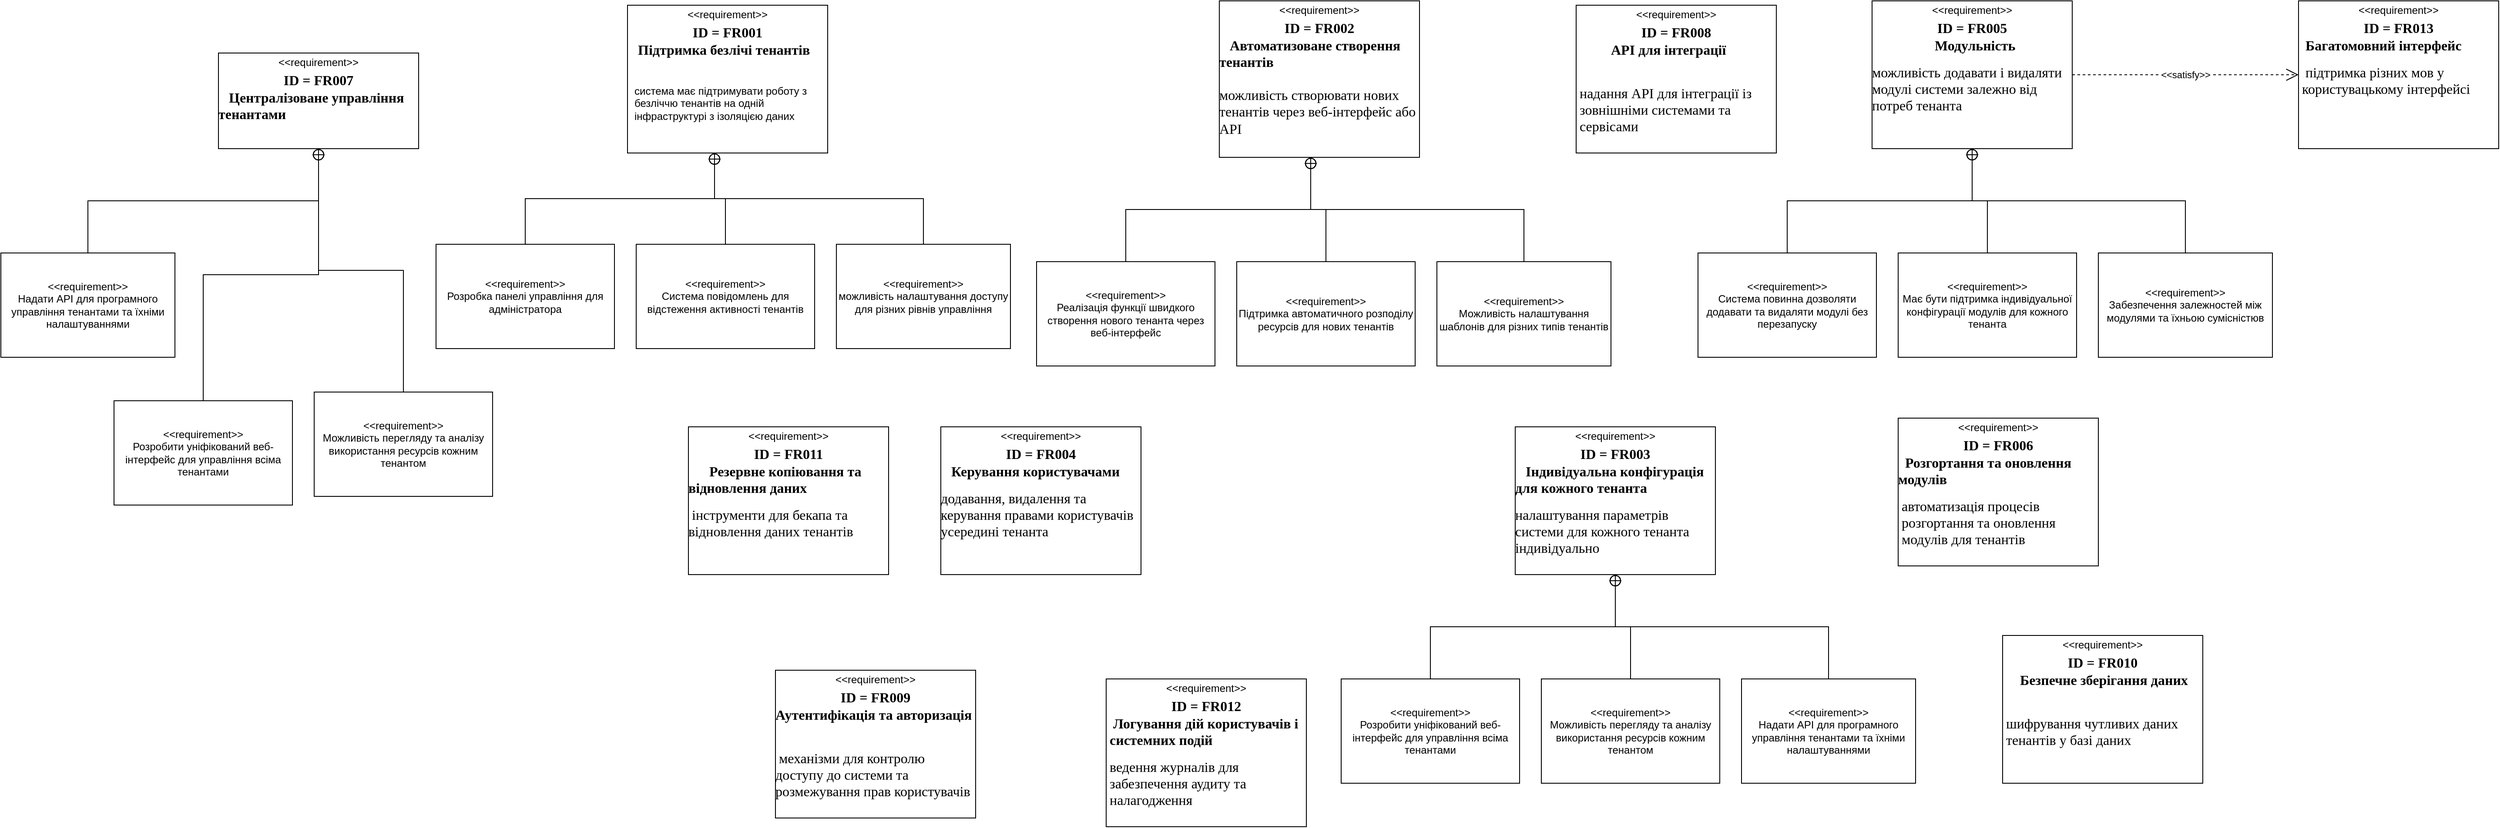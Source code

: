<mxfile version="23.1.5" type="device">
  <diagram name="Page-1" id="rVHUcNo0uLs5xKn6yvbr">
    <mxGraphModel dx="4923" dy="1632" grid="1" gridSize="10" guides="1" tooltips="1" connect="1" arrows="1" fold="1" page="1" pageScale="1" pageWidth="1920" pageHeight="1200" math="0" shadow="0">
      <root>
        <mxCell id="0" />
        <mxCell id="1" parent="0" />
        <mxCell id="kxiJUQvtk229OQcQGgAe-22" value="&lt;p style=&quot;margin:0px;margin-top:4px;text-align:center;&quot;&gt;&amp;lt;&amp;lt;requirement&amp;gt;&amp;gt;&lt;br&gt;&lt;/p&gt;&lt;p style=&quot;margin:0px;margin-top:4px;text-align:center;&quot;&gt;&lt;b style=&quot;border-color: var(--border-color); font-family: Calibri; font-size: medium; text-align: start;&quot;&gt;ID = FR001&lt;/b&gt;&lt;br&gt;&lt;/p&gt;&lt;p style=&quot;margin: 0pt 0pt 0.0pt; font-family: Calibri; font-size: medium; text-align: start;&quot; class=&quot;MsoNormal&quot;&gt;&lt;b&gt;&amp;nbsp; &amp;nbsp;Підтримка безлічі тенантів&lt;/b&gt;&lt;/p&gt;&lt;p style=&quot;margin: 0pt 0pt 0.0pt; font-family: Calibri; font-size: medium; text-align: start;&quot; class=&quot;MsoNormal&quot;&gt;&lt;b&gt;&amp;nbsp; &amp;nbsp;&lt;/b&gt;&lt;/p&gt;&lt;p&gt;&lt;/p&gt;&lt;p style=&quot;margin:0px;margin-left:8px;text-align:left;&quot;&gt;система має підтримувати роботу з безліччю тенантів на одній інфраструктурі з ізоляцією даних&lt;/p&gt;" style="shape=rect;overflow=fill;html=1;whiteSpace=wrap;align=center;" vertex="1" parent="1">
          <mxGeometry x="-110" y="55" width="230" height="170" as="geometry" />
        </mxCell>
        <mxCell id="kxiJUQvtk229OQcQGgAe-23" value="&lt;p style=&quot;margin:0px;margin-top:4px;text-align:center;&quot;&gt;&amp;lt;&amp;lt;requirement&amp;gt;&amp;gt;&lt;br&gt;&lt;/p&gt;&lt;p style=&quot;margin:0px;margin-top:4px;text-align:center;&quot;&gt;&lt;b style=&quot;border-color: var(--border-color); font-family: Calibri; font-size: medium; text-align: start;&quot;&gt;ID = FR002&lt;/b&gt;&lt;br&gt;&lt;/p&gt;&lt;p style=&quot;margin: 0pt 0pt 0.0pt; font-family: Calibri; font-size: medium; text-align: start;&quot; class=&quot;MsoNormal&quot;&gt;&lt;b&gt;&amp;nbsp; &amp;nbsp;&lt;/b&gt;&lt;b style=&quot;background-color: initial;&quot;&gt;Автоматизоване створення тенантів&lt;/b&gt;&lt;/p&gt;&lt;p style=&quot;margin: 0pt 0pt 0.0pt; font-family: Calibri; font-size: medium; text-align: start;&quot; class=&quot;MsoNormal&quot;&gt;&lt;span style=&quot;background-color: initial;&quot;&gt;&lt;br&gt;&lt;/span&gt;&lt;/p&gt;&lt;p style=&quot;margin: 0pt 0pt 0.0pt; font-family: Calibri; font-size: medium; text-align: start;&quot; class=&quot;MsoNormal&quot;&gt;&lt;span style=&quot;background-color: initial;&quot;&gt;можливість створювати нових тенантів через веб-інтерфейс або API&lt;/span&gt;&lt;br&gt;&lt;/p&gt;" style="shape=rect;overflow=fill;html=1;whiteSpace=wrap;align=center;" vertex="1" parent="1">
          <mxGeometry x="570" y="50" width="230" height="180" as="geometry" />
        </mxCell>
        <mxCell id="kxiJUQvtk229OQcQGgAe-24" value="&lt;p style=&quot;margin:0px;margin-top:4px;text-align:center;&quot;&gt;&amp;lt;&amp;lt;requirement&amp;gt;&amp;gt;&lt;br&gt;&lt;/p&gt;&lt;p style=&quot;margin:0px;margin-top:4px;text-align:center;&quot;&gt;&lt;b style=&quot;border-color: var(--border-color); font-family: Calibri; font-size: medium; text-align: start;&quot;&gt;ID = FR003&lt;/b&gt;&lt;br&gt;&lt;/p&gt;&lt;p style=&quot;margin: 0pt 0pt 0.0pt; font-family: Calibri; font-size: medium; text-align: start;&quot; class=&quot;MsoNormal&quot;&gt;&lt;b&gt;&amp;nbsp; &amp;nbsp;&lt;/b&gt;&lt;b style=&quot;background-color: initial;&quot;&gt;Індивідуальна конфігурація для кожного тенанта&lt;/b&gt;&lt;/p&gt;&lt;p&gt;&lt;/p&gt;&lt;p style=&quot;margin: 0pt 0pt 0.0pt; font-family: Calibri; font-size: medium; text-align: start;&quot; class=&quot;MsoNormal&quot;&gt;налаштування параметрів системи для кожного тенанта індивідуально&lt;/p&gt;" style="shape=rect;overflow=fill;html=1;whiteSpace=wrap;align=center;" vertex="1" parent="1">
          <mxGeometry x="910" y="540" width="230" height="170" as="geometry" />
        </mxCell>
        <mxCell id="kxiJUQvtk229OQcQGgAe-26" value="&lt;p style=&quot;margin:0px;margin-top:4px;text-align:center;&quot;&gt;&amp;lt;&amp;lt;requirement&amp;gt;&amp;gt;&lt;br&gt;&lt;/p&gt;&lt;p style=&quot;margin:0px;margin-top:4px;text-align:center;&quot;&gt;&lt;b style=&quot;border-color: var(--border-color); font-family: Calibri; font-size: medium; text-align: start;&quot;&gt;ID = FR004&lt;/b&gt;&lt;/p&gt;&lt;p style=&quot;margin: 0pt 0pt 0.0pt; font-family: Calibri; font-size: medium; text-align: start;&quot; class=&quot;MsoNormal&quot;&gt;&lt;b&gt;&amp;nbsp; &amp;nbsp;&lt;/b&gt;&lt;b style=&quot;background-color: initial;&quot;&gt;Керування користувачами&lt;/b&gt;&lt;/p&gt;&lt;p&gt;&lt;/p&gt;&lt;p style=&quot;margin: 0pt 0pt 0.0pt; font-family: Calibri; font-size: medium; text-align: start;&quot; class=&quot;MsoNormal&quot;&gt;додавання, видалення та керування правами користувачів усередині тенанта&lt;/p&gt;" style="shape=rect;overflow=fill;html=1;whiteSpace=wrap;align=center;" vertex="1" parent="1">
          <mxGeometry x="250" y="540" width="230" height="170" as="geometry" />
        </mxCell>
        <mxCell id="kxiJUQvtk229OQcQGgAe-28" value="&lt;p style=&quot;margin:0px;margin-top:4px;text-align:center;&quot;&gt;&amp;lt;&amp;lt;requirement&amp;gt;&amp;gt;&lt;br&gt;&lt;/p&gt;&lt;p style=&quot;margin:0px;margin-top:4px;text-align:center;&quot;&gt;&lt;b style=&quot;border-color: var(--border-color); font-family: Calibri; font-size: medium; text-align: start;&quot;&gt;ID = FR005&lt;/b&gt;&lt;/p&gt;&lt;p style=&quot;margin: 0pt 0pt 0.0pt; font-family: Calibri; font-size: medium; text-align: start;&quot; class=&quot;MsoNormal&quot;&gt;&lt;b&gt;&amp;nbsp; &amp;nbsp; &amp;nbsp; &amp;nbsp; &amp;nbsp; &amp;nbsp; &amp;nbsp; &amp;nbsp; &amp;nbsp;&amp;nbsp;&lt;/b&gt;&lt;b style=&quot;background-color: initial;&quot;&gt;Модульність&lt;/b&gt;&lt;/p&gt;&lt;p&gt;&lt;/p&gt;&lt;p style=&quot;margin: 0pt 0pt 0.0pt; font-family: Calibri; font-size: medium; text-align: start;&quot; class=&quot;MsoNormal&quot;&gt;можливість додавати і видаляти модулі системи залежно від потреб тенанта&lt;/p&gt;" style="shape=rect;overflow=fill;html=1;whiteSpace=wrap;align=center;" vertex="1" parent="1">
          <mxGeometry x="1320" y="50" width="230" height="170" as="geometry" />
        </mxCell>
        <mxCell id="kxiJUQvtk229OQcQGgAe-30" value="&lt;p style=&quot;margin:0px;margin-top:4px;text-align:center;&quot;&gt;&amp;lt;&amp;lt;requirement&amp;gt;&amp;gt;&lt;br&gt;&lt;/p&gt;&lt;p style=&quot;margin:0px;margin-top:4px;text-align:center;&quot;&gt;&lt;b style=&quot;border-color: var(--border-color); font-family: Calibri; font-size: medium; text-align: start;&quot;&gt;ID = FR006&lt;/b&gt;&lt;/p&gt;&lt;p style=&quot;margin: 0pt 0pt 0.0pt; font-family: Calibri; font-size: medium; text-align: start;&quot; class=&quot;MsoNormal&quot;&gt;&lt;b&gt;&amp;nbsp; &lt;/b&gt;&lt;b style=&quot;background-color: initial;&quot;&gt;Розгортання та оновлення модулів&lt;/b&gt;&lt;/p&gt;&lt;p&gt;&lt;/p&gt;&lt;p style=&quot;margin: 0pt 0pt 0.0pt; font-family: Calibri; font-size: medium; text-align: start;&quot; class=&quot;MsoNormal&quot;&gt;&amp;nbsp;автоматизація процесів&amp;nbsp; &amp;nbsp; &amp;nbsp;розгортання та оновлення&amp;nbsp; &amp;nbsp;модулів для тенантів&lt;/p&gt;" style="shape=rect;overflow=fill;html=1;whiteSpace=wrap;align=center;" vertex="1" parent="1">
          <mxGeometry x="1350" y="530" width="230" height="170" as="geometry" />
        </mxCell>
        <mxCell id="kxiJUQvtk229OQcQGgAe-32" value="&lt;p style=&quot;margin:0px;margin-top:4px;text-align:center;&quot;&gt;&amp;lt;&amp;lt;requirement&amp;gt;&amp;gt;&lt;br&gt;&lt;/p&gt;&lt;p style=&quot;margin:0px;margin-top:4px;text-align:center;&quot;&gt;&lt;b style=&quot;border-color: var(--border-color); font-family: Calibri; font-size: medium; text-align: start;&quot;&gt;ID = FR007&lt;/b&gt;&lt;/p&gt;&lt;p style=&quot;margin: 0pt 0pt 0.0pt; font-family: Calibri; font-size: medium; text-align: start;&quot; class=&quot;MsoNormal&quot;&gt;&lt;b&gt;&amp;nbsp; &amp;nbsp;Централізоване управління тенантами&lt;/b&gt;&lt;/p&gt;&lt;p&gt;&lt;/p&gt;&lt;p style=&quot;margin: 0pt 0pt 0.0pt; font-family: Calibri; font-size: medium; text-align: start;&quot; class=&quot;MsoNormal&quot;&gt;&amp;nbsp;&lt;/p&gt;" style="shape=rect;overflow=fill;html=1;whiteSpace=wrap;align=center;" vertex="1" parent="1">
          <mxGeometry x="-580" y="110" width="230" height="110" as="geometry" />
        </mxCell>
        <mxCell id="kxiJUQvtk229OQcQGgAe-34" value="&lt;p style=&quot;margin:0px;margin-top:4px;text-align:center;&quot;&gt;&amp;lt;&amp;lt;requirement&amp;gt;&amp;gt;&lt;br&gt;&lt;/p&gt;&lt;p style=&quot;margin:0px;margin-top:4px;text-align:center;&quot;&gt;&lt;b style=&quot;border-color: var(--border-color); font-family: Calibri; font-size: medium; text-align: start;&quot;&gt;ID = FR008&lt;/b&gt;&lt;br&gt;&lt;/p&gt;&lt;p style=&quot;margin: 0pt 0pt 0.0pt; font-family: Calibri; font-size: medium; text-align: start;&quot; class=&quot;MsoNormal&quot;&gt;&lt;b&gt;&amp;nbsp; &amp;nbsp; &amp;nbsp; &amp;nbsp; &amp;nbsp;&amp;nbsp;&lt;/b&gt;&lt;b style=&quot;background-color: initial;&quot;&gt;API для інтеграції&lt;/b&gt;&lt;/p&gt;&lt;p style=&quot;margin: 0pt 0pt 0.0pt; font-family: Calibri; font-size: medium; text-align: start;&quot; class=&quot;MsoNormal&quot;&gt;&lt;b&gt;&amp;nbsp; &amp;nbsp;&lt;/b&gt;&lt;/p&gt;&lt;p&gt;&lt;/p&gt;&lt;p style=&quot;margin: 0pt 0pt 0.0pt; font-family: Calibri; font-size: medium; text-align: start;&quot; class=&quot;MsoNormal&quot;&gt;&amp;nbsp;надання API для інтеграції із&amp;nbsp; &amp;nbsp;зовнішніми системами та&amp;nbsp; &amp;nbsp;сервісами&lt;/p&gt;" style="shape=rect;overflow=fill;html=1;whiteSpace=wrap;align=center;" vertex="1" parent="1">
          <mxGeometry x="980" y="55" width="230" height="170" as="geometry" />
        </mxCell>
        <mxCell id="kxiJUQvtk229OQcQGgAe-36" value="&lt;p style=&quot;margin:0px;margin-top:4px;text-align:center;&quot;&gt;&amp;lt;&amp;lt;requirement&amp;gt;&amp;gt;&lt;br&gt;&lt;/p&gt;&lt;p style=&quot;margin:0px;margin-top:4px;text-align:center;&quot;&gt;&lt;b style=&quot;border-color: var(--border-color); font-family: Calibri; font-size: medium; text-align: start;&quot;&gt;ID = FR009&lt;/b&gt;&lt;br&gt;&lt;/p&gt;&lt;p style=&quot;margin: 0pt 0pt 0.0pt; font-family: Calibri; font-size: medium; text-align: start;&quot; class=&quot;MsoNormal&quot;&gt;&lt;b style=&quot;background-color: initial;&quot;&gt;Аутентифікація та авторизація&lt;/b&gt;&lt;/p&gt;&lt;p style=&quot;margin: 0pt 0pt 0.0pt; font-family: Calibri; font-size: medium; text-align: start;&quot; class=&quot;MsoNormal&quot;&gt;&lt;b&gt;&amp;nbsp; &amp;nbsp;&lt;/b&gt;&lt;/p&gt;&lt;p&gt;&lt;/p&gt;&lt;p style=&quot;margin: 0pt 0pt 0.0pt; font-family: Calibri; font-size: medium; text-align: start;&quot; class=&quot;MsoNormal&quot;&gt;&amp;nbsp;механізми для контролю доступу до системи та розмежування прав користувачів&lt;/p&gt;" style="shape=rect;overflow=fill;html=1;whiteSpace=wrap;align=center;" vertex="1" parent="1">
          <mxGeometry x="60" y="820" width="230" height="170" as="geometry" />
        </mxCell>
        <mxCell id="kxiJUQvtk229OQcQGgAe-38" value="&lt;p style=&quot;margin:0px;margin-top:4px;text-align:center;&quot;&gt;&amp;lt;&amp;lt;requirement&amp;gt;&amp;gt;&lt;br&gt;&lt;/p&gt;&lt;p style=&quot;margin:0px;margin-top:4px;text-align:center;&quot;&gt;&lt;b style=&quot;border-color: var(--border-color); font-family: Calibri; font-size: medium; text-align: start;&quot;&gt;ID = FR010&lt;/b&gt;&lt;br&gt;&lt;/p&gt;&lt;p style=&quot;margin: 0pt 0pt 0.0pt; font-family: Calibri; font-size: medium; text-align: start;&quot; class=&quot;MsoNormal&quot;&gt;&lt;b&gt;&amp;nbsp; &amp;nbsp; &amp;nbsp;Безпечне зберігання даних&lt;/b&gt;&lt;/p&gt;&lt;p style=&quot;margin: 0pt 0pt 0.0pt; font-family: Calibri; font-size: medium; text-align: start;&quot; class=&quot;MsoNormal&quot;&gt;&lt;b&gt;&amp;nbsp; &amp;nbsp;&lt;/b&gt;&lt;/p&gt;&lt;p&gt;&lt;/p&gt;&lt;p style=&quot;margin: 0pt 0pt 0.0pt; font-family: Calibri; font-size: medium; text-align: start;&quot; class=&quot;MsoNormal&quot;&gt;&amp;nbsp;шифрування чутливих даних&amp;nbsp; &amp;nbsp;тенантів у базі даних&lt;/p&gt;" style="shape=rect;overflow=fill;html=1;whiteSpace=wrap;align=center;" vertex="1" parent="1">
          <mxGeometry x="1470" y="780" width="230" height="170" as="geometry" />
        </mxCell>
        <mxCell id="kxiJUQvtk229OQcQGgAe-40" value="&lt;p style=&quot;margin:0px;margin-top:4px;text-align:center;&quot;&gt;&amp;lt;&amp;lt;requirement&amp;gt;&amp;gt;&lt;br&gt;&lt;/p&gt;&lt;p style=&quot;margin:0px;margin-top:4px;text-align:center;&quot;&gt;&lt;b style=&quot;border-color: var(--border-color); font-family: Calibri; font-size: medium; text-align: start;&quot;&gt;ID = FR011&lt;/b&gt;&lt;br&gt;&lt;/p&gt;&lt;p style=&quot;margin: 0pt 0pt 0.0pt; font-family: Calibri; font-size: medium; text-align: start;&quot; class=&quot;MsoNormal&quot;&gt;&lt;b&gt;&amp;nbsp; &amp;nbsp; &amp;nbsp;&amp;nbsp;&lt;/b&gt;&lt;b style=&quot;background-color: initial;&quot;&gt;Резервне копіювання та відновлення даних&lt;/b&gt;&lt;b style=&quot;background-color: initial;&quot;&gt;&amp;nbsp; &amp;nbsp;&lt;/b&gt;&lt;/p&gt;&lt;p&gt;&lt;/p&gt;&lt;p style=&quot;margin: 0pt 0pt 0.0pt; font-family: Calibri; font-size: medium; text-align: start;&quot; class=&quot;MsoNormal&quot;&gt;&amp;nbsp;інструменти для бекапа та відновлення даних тенантів&lt;/p&gt;" style="shape=rect;overflow=fill;html=1;whiteSpace=wrap;align=center;" vertex="1" parent="1">
          <mxGeometry x="-40" y="540" width="230" height="170" as="geometry" />
        </mxCell>
        <mxCell id="kxiJUQvtk229OQcQGgAe-42" value="&lt;p style=&quot;margin:0px;margin-top:4px;text-align:center;&quot;&gt;&amp;lt;&amp;lt;requirement&amp;gt;&amp;gt;&lt;br&gt;&lt;/p&gt;&lt;p style=&quot;margin:0px;margin-top:4px;text-align:center;&quot;&gt;&lt;b style=&quot;border-color: var(--border-color); font-family: Calibri; font-size: medium; text-align: start;&quot;&gt;ID = FR012&lt;/b&gt;&lt;br&gt;&lt;/p&gt;&lt;p style=&quot;margin: 0pt 0pt 0.0pt; font-family: Calibri; font-size: medium; text-align: start;&quot; class=&quot;MsoNormal&quot;&gt;&lt;b&gt;&amp;nbsp; &lt;/b&gt;&lt;b style=&quot;background-color: initial;&quot;&gt;Логування дій користувачів і&amp;nbsp; &amp;nbsp;системних подій&lt;/b&gt;&lt;b style=&quot;background-color: initial;&quot;&gt;&amp;nbsp;&amp;nbsp;&lt;/b&gt;&lt;/p&gt;&lt;p&gt;&lt;/p&gt;&lt;p style=&quot;margin: 0pt 0pt 0.0pt; font-family: Calibri; font-size: medium; text-align: start;&quot; class=&quot;MsoNormal&quot;&gt;&amp;nbsp;ведення журналів для&amp;nbsp; &amp;nbsp;забезпечення аудиту та&amp;nbsp; &amp;nbsp;налагодження&lt;/p&gt;" style="shape=rect;overflow=fill;html=1;whiteSpace=wrap;align=center;" vertex="1" parent="1">
          <mxGeometry x="440" y="830" width="230" height="170" as="geometry" />
        </mxCell>
        <mxCell id="kxiJUQvtk229OQcQGgAe-44" value="&lt;p style=&quot;margin:0px;margin-top:4px;text-align:center;&quot;&gt;&amp;lt;&amp;lt;requirement&amp;gt;&amp;gt;&lt;br&gt;&lt;/p&gt;&lt;p style=&quot;margin:0px;margin-top:4px;text-align:center;&quot;&gt;&lt;b style=&quot;border-color: var(--border-color); font-family: Calibri; font-size: medium; text-align: start;&quot;&gt;ID = FR013&lt;/b&gt;&lt;br&gt;&lt;/p&gt;&lt;p style=&quot;margin: 0pt 0pt 0.0pt; font-family: Calibri; font-size: medium; text-align: start;&quot; class=&quot;MsoNormal&quot;&gt;&lt;b&gt;&amp;nbsp;&amp;nbsp;&lt;/b&gt;&lt;b style=&quot;background-color: initial;&quot;&gt;Багатомовний інтерфейс&lt;/b&gt;&lt;b style=&quot;background-color: initial;&quot;&gt;&amp;nbsp;&amp;nbsp;&lt;/b&gt;&lt;/p&gt;&lt;p&gt;&lt;/p&gt;&lt;p style=&quot;margin: 0pt 0pt 0.0pt; font-family: Calibri; font-size: medium; text-align: start;&quot; class=&quot;MsoNormal&quot;&gt;&amp;nbsp; підтримка різних мов у&amp;nbsp; &amp;nbsp;користувацькому інтерфейсі&lt;/p&gt;" style="shape=rect;overflow=fill;html=1;whiteSpace=wrap;align=center;" vertex="1" parent="1">
          <mxGeometry x="1810" y="50" width="230" height="170" as="geometry" />
        </mxCell>
        <mxCell id="kxiJUQvtk229OQcQGgAe-52" value="&amp;lt;&amp;lt;requirement&amp;gt;&amp;gt;&lt;br&gt;Розробити уніфікований веб-інтерфейс для управління всіма тенантами" style="shape=rect;html=1;whiteSpace=wrap;align=center;" vertex="1" parent="1">
          <mxGeometry x="-700" y="510" width="205" height="120" as="geometry" />
        </mxCell>
        <mxCell id="kxiJUQvtk229OQcQGgAe-53" value="&amp;lt;&amp;lt;requirement&amp;gt;&amp;gt;&lt;br&gt;Надати API для програмного управління тенантами та їхніми налаштуваннями" style="shape=rect;html=1;whiteSpace=wrap;align=center;" vertex="1" parent="1">
          <mxGeometry x="-830" y="340" width="200" height="120" as="geometry" />
        </mxCell>
        <mxCell id="kxiJUQvtk229OQcQGgAe-54" value="" style="rounded=0;html=1;labelBackgroundColor=none;endArrow=none;edgeStyle=elbowEdgeStyle;elbow=vertical;startArrow=sysMLPackCont;startSize=12;exitX=0.5;exitY=1;exitDx=0;exitDy=0;" edge="1" source="kxiJUQvtk229OQcQGgAe-32" target="kxiJUQvtk229OQcQGgAe-52" parent="1">
          <mxGeometry relative="1" as="geometry">
            <mxPoint x="-255" y="685" as="sourcePoint" />
          </mxGeometry>
        </mxCell>
        <mxCell id="kxiJUQvtk229OQcQGgAe-55" value="" style="rounded=0;html=1;labelBackgroundColor=none;endArrow=none;edgeStyle=elbowEdgeStyle;elbow=vertical;startArrow=sysMLPackCont;startSize=12;exitX=0.5;exitY=1;exitDx=0;exitDy=0;" edge="1" source="kxiJUQvtk229OQcQGgAe-32" target="kxiJUQvtk229OQcQGgAe-53" parent="1">
          <mxGeometry relative="1" as="geometry">
            <mxPoint x="-255" y="755" as="sourcePoint" />
          </mxGeometry>
        </mxCell>
        <mxCell id="kxiJUQvtk229OQcQGgAe-56" value="&amp;lt;&amp;lt;requirement&amp;gt;&amp;gt;&lt;br&gt;Можливість перегляду та аналізу використання ресурсів кожним тенантом" style="shape=rect;html=1;whiteSpace=wrap;align=center;" vertex="1" parent="1">
          <mxGeometry x="-470" y="500" width="205" height="120" as="geometry" />
        </mxCell>
        <mxCell id="kxiJUQvtk229OQcQGgAe-58" value="" style="rounded=0;html=1;labelBackgroundColor=none;endArrow=none;edgeStyle=elbowEdgeStyle;elbow=vertical;startArrow=sysMLPackCont;startSize=12;exitX=0.5;exitY=1;exitDx=0;exitDy=0;entryX=0.5;entryY=0;entryDx=0;entryDy=0;" edge="1" parent="1" source="kxiJUQvtk229OQcQGgAe-32" target="kxiJUQvtk229OQcQGgAe-56">
          <mxGeometry relative="1" as="geometry">
            <mxPoint x="-205" y="695" as="sourcePoint" />
            <mxPoint x="-417" y="815" as="targetPoint" />
          </mxGeometry>
        </mxCell>
        <mxCell id="kxiJUQvtk229OQcQGgAe-59" value="&amp;lt;&amp;lt;requirement&amp;gt;&amp;gt;&lt;br&gt;Реалізація функції швидкого створення нового тенанта через веб-інтерфейс" style="shape=rect;html=1;whiteSpace=wrap;align=center;" vertex="1" parent="1">
          <mxGeometry x="360" y="350" width="205" height="120" as="geometry" />
        </mxCell>
        <mxCell id="kxiJUQvtk229OQcQGgAe-60" value="&amp;lt;&amp;lt;requirement&amp;gt;&amp;gt;&lt;br&gt;Можливість налаштування шаблонів для різних типів тенантів" style="shape=rect;html=1;whiteSpace=wrap;align=center;" vertex="1" parent="1">
          <mxGeometry x="820" y="350" width="200" height="120" as="geometry" />
        </mxCell>
        <mxCell id="kxiJUQvtk229OQcQGgAe-61" value="" style="rounded=0;html=1;labelBackgroundColor=none;endArrow=none;edgeStyle=elbowEdgeStyle;elbow=vertical;startArrow=sysMLPackCont;startSize=12;exitX=0.5;exitY=1;exitDx=0;exitDy=0;" edge="1" parent="1" target="kxiJUQvtk229OQcQGgAe-59">
          <mxGeometry relative="1" as="geometry">
            <mxPoint x="675" y="230" as="sourcePoint" />
          </mxGeometry>
        </mxCell>
        <mxCell id="kxiJUQvtk229OQcQGgAe-62" value="" style="rounded=0;html=1;labelBackgroundColor=none;endArrow=none;edgeStyle=elbowEdgeStyle;elbow=vertical;startArrow=sysMLPackCont;startSize=12;exitX=0.5;exitY=1;exitDx=0;exitDy=0;" edge="1" parent="1" target="kxiJUQvtk229OQcQGgAe-60">
          <mxGeometry relative="1" as="geometry">
            <mxPoint x="675" y="230" as="sourcePoint" />
          </mxGeometry>
        </mxCell>
        <mxCell id="kxiJUQvtk229OQcQGgAe-63" value="&amp;lt;&amp;lt;requirement&amp;gt;&amp;gt;&lt;br&gt;Підтримка автоматичного розподілу ресурсів для нових тенантів" style="shape=rect;html=1;whiteSpace=wrap;align=center;" vertex="1" parent="1">
          <mxGeometry x="590" y="350" width="205" height="120" as="geometry" />
        </mxCell>
        <mxCell id="kxiJUQvtk229OQcQGgAe-64" value="" style="rounded=0;html=1;labelBackgroundColor=none;endArrow=none;edgeStyle=elbowEdgeStyle;elbow=vertical;startArrow=sysMLPackCont;startSize=12;exitX=0.5;exitY=1;exitDx=0;exitDy=0;entryX=0.5;entryY=0;entryDx=0;entryDy=0;" edge="1" parent="1" target="kxiJUQvtk229OQcQGgAe-63">
          <mxGeometry relative="1" as="geometry">
            <mxPoint x="675" y="230" as="sourcePoint" />
            <mxPoint x="473" y="360" as="targetPoint" />
          </mxGeometry>
        </mxCell>
        <mxCell id="kxiJUQvtk229OQcQGgAe-66" value="&amp;lt;&amp;lt;requirement&amp;gt;&amp;gt;&lt;br&gt;Система повинна дозволяти додавати та видаляти модулі без перезапуску" style="shape=rect;html=1;whiteSpace=wrap;align=center;" vertex="1" parent="1">
          <mxGeometry x="1120" y="340" width="205" height="120" as="geometry" />
        </mxCell>
        <mxCell id="kxiJUQvtk229OQcQGgAe-67" value="&amp;lt;&amp;lt;requirement&amp;gt;&amp;gt;&lt;br&gt;Забезпечення залежностей між модулями та їхньою сумісністюв" style="shape=rect;html=1;whiteSpace=wrap;align=center;" vertex="1" parent="1">
          <mxGeometry x="1580" y="340" width="200" height="120" as="geometry" />
        </mxCell>
        <mxCell id="kxiJUQvtk229OQcQGgAe-68" value="" style="rounded=0;html=1;labelBackgroundColor=none;endArrow=none;edgeStyle=elbowEdgeStyle;elbow=vertical;startArrow=sysMLPackCont;startSize=12;exitX=0.5;exitY=1;exitDx=0;exitDy=0;" edge="1" parent="1" target="kxiJUQvtk229OQcQGgAe-66">
          <mxGeometry relative="1" as="geometry">
            <mxPoint x="1435" y="220" as="sourcePoint" />
          </mxGeometry>
        </mxCell>
        <mxCell id="kxiJUQvtk229OQcQGgAe-69" value="" style="rounded=0;html=1;labelBackgroundColor=none;endArrow=none;edgeStyle=elbowEdgeStyle;elbow=vertical;startArrow=sysMLPackCont;startSize=12;exitX=0.5;exitY=1;exitDx=0;exitDy=0;" edge="1" parent="1" target="kxiJUQvtk229OQcQGgAe-67">
          <mxGeometry relative="1" as="geometry">
            <mxPoint x="1435" y="220" as="sourcePoint" />
          </mxGeometry>
        </mxCell>
        <mxCell id="kxiJUQvtk229OQcQGgAe-70" value="&amp;lt;&amp;lt;requirement&amp;gt;&amp;gt;&lt;br&gt;Має бути підтримка індивідуальної конфігурації модулів для кожного тенанта" style="shape=rect;html=1;whiteSpace=wrap;align=center;" vertex="1" parent="1">
          <mxGeometry x="1350" y="340" width="205" height="120" as="geometry" />
        </mxCell>
        <mxCell id="kxiJUQvtk229OQcQGgAe-71" value="" style="rounded=0;html=1;labelBackgroundColor=none;endArrow=none;edgeStyle=elbowEdgeStyle;elbow=vertical;startArrow=sysMLPackCont;startSize=12;exitX=0.5;exitY=1;exitDx=0;exitDy=0;entryX=0.5;entryY=0;entryDx=0;entryDy=0;" edge="1" parent="1" target="kxiJUQvtk229OQcQGgAe-70">
          <mxGeometry relative="1" as="geometry">
            <mxPoint x="1435" y="220" as="sourcePoint" />
            <mxPoint x="1233" y="350" as="targetPoint" />
          </mxGeometry>
        </mxCell>
        <mxCell id="kxiJUQvtk229OQcQGgAe-81" value="&amp;lt;&amp;lt;requirement&amp;gt;&amp;gt;&lt;br&gt;Розробити уніфікований веб-інтерфейс для управління всіма тенантами" style="shape=rect;html=1;whiteSpace=wrap;align=center;" vertex="1" parent="1">
          <mxGeometry x="710" y="830" width="205" height="120" as="geometry" />
        </mxCell>
        <mxCell id="kxiJUQvtk229OQcQGgAe-82" value="&amp;lt;&amp;lt;requirement&amp;gt;&amp;gt;&lt;br&gt;Надати API для програмного управління тенантами та їхніми налаштуваннями" style="shape=rect;html=1;whiteSpace=wrap;align=center;" vertex="1" parent="1">
          <mxGeometry x="1170" y="830" width="200" height="120" as="geometry" />
        </mxCell>
        <mxCell id="kxiJUQvtk229OQcQGgAe-83" value="" style="rounded=0;html=1;labelBackgroundColor=none;endArrow=none;edgeStyle=elbowEdgeStyle;elbow=vertical;startArrow=sysMLPackCont;startSize=12;exitX=0.5;exitY=1;exitDx=0;exitDy=0;" edge="1" parent="1" target="kxiJUQvtk229OQcQGgAe-81">
          <mxGeometry relative="1" as="geometry">
            <mxPoint x="1025" y="710" as="sourcePoint" />
          </mxGeometry>
        </mxCell>
        <mxCell id="kxiJUQvtk229OQcQGgAe-84" value="" style="rounded=0;html=1;labelBackgroundColor=none;endArrow=none;edgeStyle=elbowEdgeStyle;elbow=vertical;startArrow=sysMLPackCont;startSize=12;exitX=0.5;exitY=1;exitDx=0;exitDy=0;" edge="1" parent="1" target="kxiJUQvtk229OQcQGgAe-82">
          <mxGeometry relative="1" as="geometry">
            <mxPoint x="1025" y="710" as="sourcePoint" />
          </mxGeometry>
        </mxCell>
        <mxCell id="kxiJUQvtk229OQcQGgAe-85" value="&amp;lt;&amp;lt;requirement&amp;gt;&amp;gt;&lt;br&gt;Можливість перегляду та аналізу використання ресурсів кожним тенантом" style="shape=rect;html=1;whiteSpace=wrap;align=center;" vertex="1" parent="1">
          <mxGeometry x="940" y="830" width="205" height="120" as="geometry" />
        </mxCell>
        <mxCell id="kxiJUQvtk229OQcQGgAe-86" value="" style="rounded=0;html=1;labelBackgroundColor=none;endArrow=none;edgeStyle=elbowEdgeStyle;elbow=vertical;startArrow=sysMLPackCont;startSize=12;exitX=0.5;exitY=1;exitDx=0;exitDy=0;entryX=0.5;entryY=0;entryDx=0;entryDy=0;" edge="1" parent="1" target="kxiJUQvtk229OQcQGgAe-85">
          <mxGeometry relative="1" as="geometry">
            <mxPoint x="1025" y="710" as="sourcePoint" />
            <mxPoint x="823" y="840" as="targetPoint" />
          </mxGeometry>
        </mxCell>
        <mxCell id="kxiJUQvtk229OQcQGgAe-87" value="&amp;lt;&amp;lt;requirement&amp;gt;&amp;gt;&lt;br&gt;Розробка панелі управління для адміністратора" style="shape=rect;html=1;whiteSpace=wrap;align=center;" vertex="1" parent="1">
          <mxGeometry x="-330" y="330" width="205" height="120" as="geometry" />
        </mxCell>
        <mxCell id="kxiJUQvtk229OQcQGgAe-88" value="&amp;lt;&amp;lt;requirement&amp;gt;&amp;gt;&lt;br&gt;можливість налаштування доступу для різних рівнів управління" style="shape=rect;html=1;whiteSpace=wrap;align=center;" vertex="1" parent="1">
          <mxGeometry x="130" y="330" width="200" height="120" as="geometry" />
        </mxCell>
        <mxCell id="kxiJUQvtk229OQcQGgAe-89" value="" style="rounded=0;html=1;labelBackgroundColor=none;endArrow=none;edgeStyle=elbowEdgeStyle;elbow=vertical;startArrow=sysMLPackCont;startSize=12;exitX=0.5;exitY=1;exitDx=0;exitDy=0;" edge="1" parent="1" target="kxiJUQvtk229OQcQGgAe-87">
          <mxGeometry relative="1" as="geometry">
            <mxPoint x="-10" y="225" as="sourcePoint" />
          </mxGeometry>
        </mxCell>
        <mxCell id="kxiJUQvtk229OQcQGgAe-90" value="" style="rounded=0;html=1;labelBackgroundColor=none;endArrow=none;edgeStyle=elbowEdgeStyle;elbow=vertical;startArrow=sysMLPackCont;startSize=12;exitX=0.5;exitY=1;exitDx=0;exitDy=0;" edge="1" parent="1" target="kxiJUQvtk229OQcQGgAe-88">
          <mxGeometry relative="1" as="geometry">
            <mxPoint x="-10" y="225" as="sourcePoint" />
          </mxGeometry>
        </mxCell>
        <mxCell id="kxiJUQvtk229OQcQGgAe-91" value="&amp;lt;&amp;lt;requirement&amp;gt;&amp;gt;&lt;br&gt;Система повідомлень для відстеження активності тенантів" style="shape=rect;html=1;whiteSpace=wrap;align=center;" vertex="1" parent="1">
          <mxGeometry x="-100" y="330" width="205" height="120" as="geometry" />
        </mxCell>
        <mxCell id="kxiJUQvtk229OQcQGgAe-92" value="" style="rounded=0;html=1;labelBackgroundColor=none;endArrow=none;edgeStyle=elbowEdgeStyle;elbow=vertical;startArrow=sysMLPackCont;startSize=12;exitX=0.5;exitY=1;exitDx=0;exitDy=0;entryX=0.5;entryY=0;entryDx=0;entryDy=0;" edge="1" parent="1" target="kxiJUQvtk229OQcQGgAe-91">
          <mxGeometry relative="1" as="geometry">
            <mxPoint x="-10" y="225" as="sourcePoint" />
            <mxPoint x="-217" y="340" as="targetPoint" />
          </mxGeometry>
        </mxCell>
        <mxCell id="kxiJUQvtk229OQcQGgAe-100" value="&amp;lt;&amp;lt;satisfy&amp;gt;&amp;gt;" style="endArrow=open;edgeStyle=none;endSize=12;dashed=1;html=1;rounded=0;entryX=0;entryY=0.5;entryDx=0;entryDy=0;exitX=1;exitY=0.5;exitDx=0;exitDy=0;" edge="1" source="kxiJUQvtk229OQcQGgAe-28" target="kxiJUQvtk229OQcQGgAe-44" parent="1">
          <mxGeometry relative="1" as="geometry">
            <mxPoint x="1660" y="200" as="sourcePoint" />
            <mxPoint x="1730" y="20" as="targetPoint" />
            <mxPoint as="offset" />
          </mxGeometry>
        </mxCell>
      </root>
    </mxGraphModel>
  </diagram>
</mxfile>

